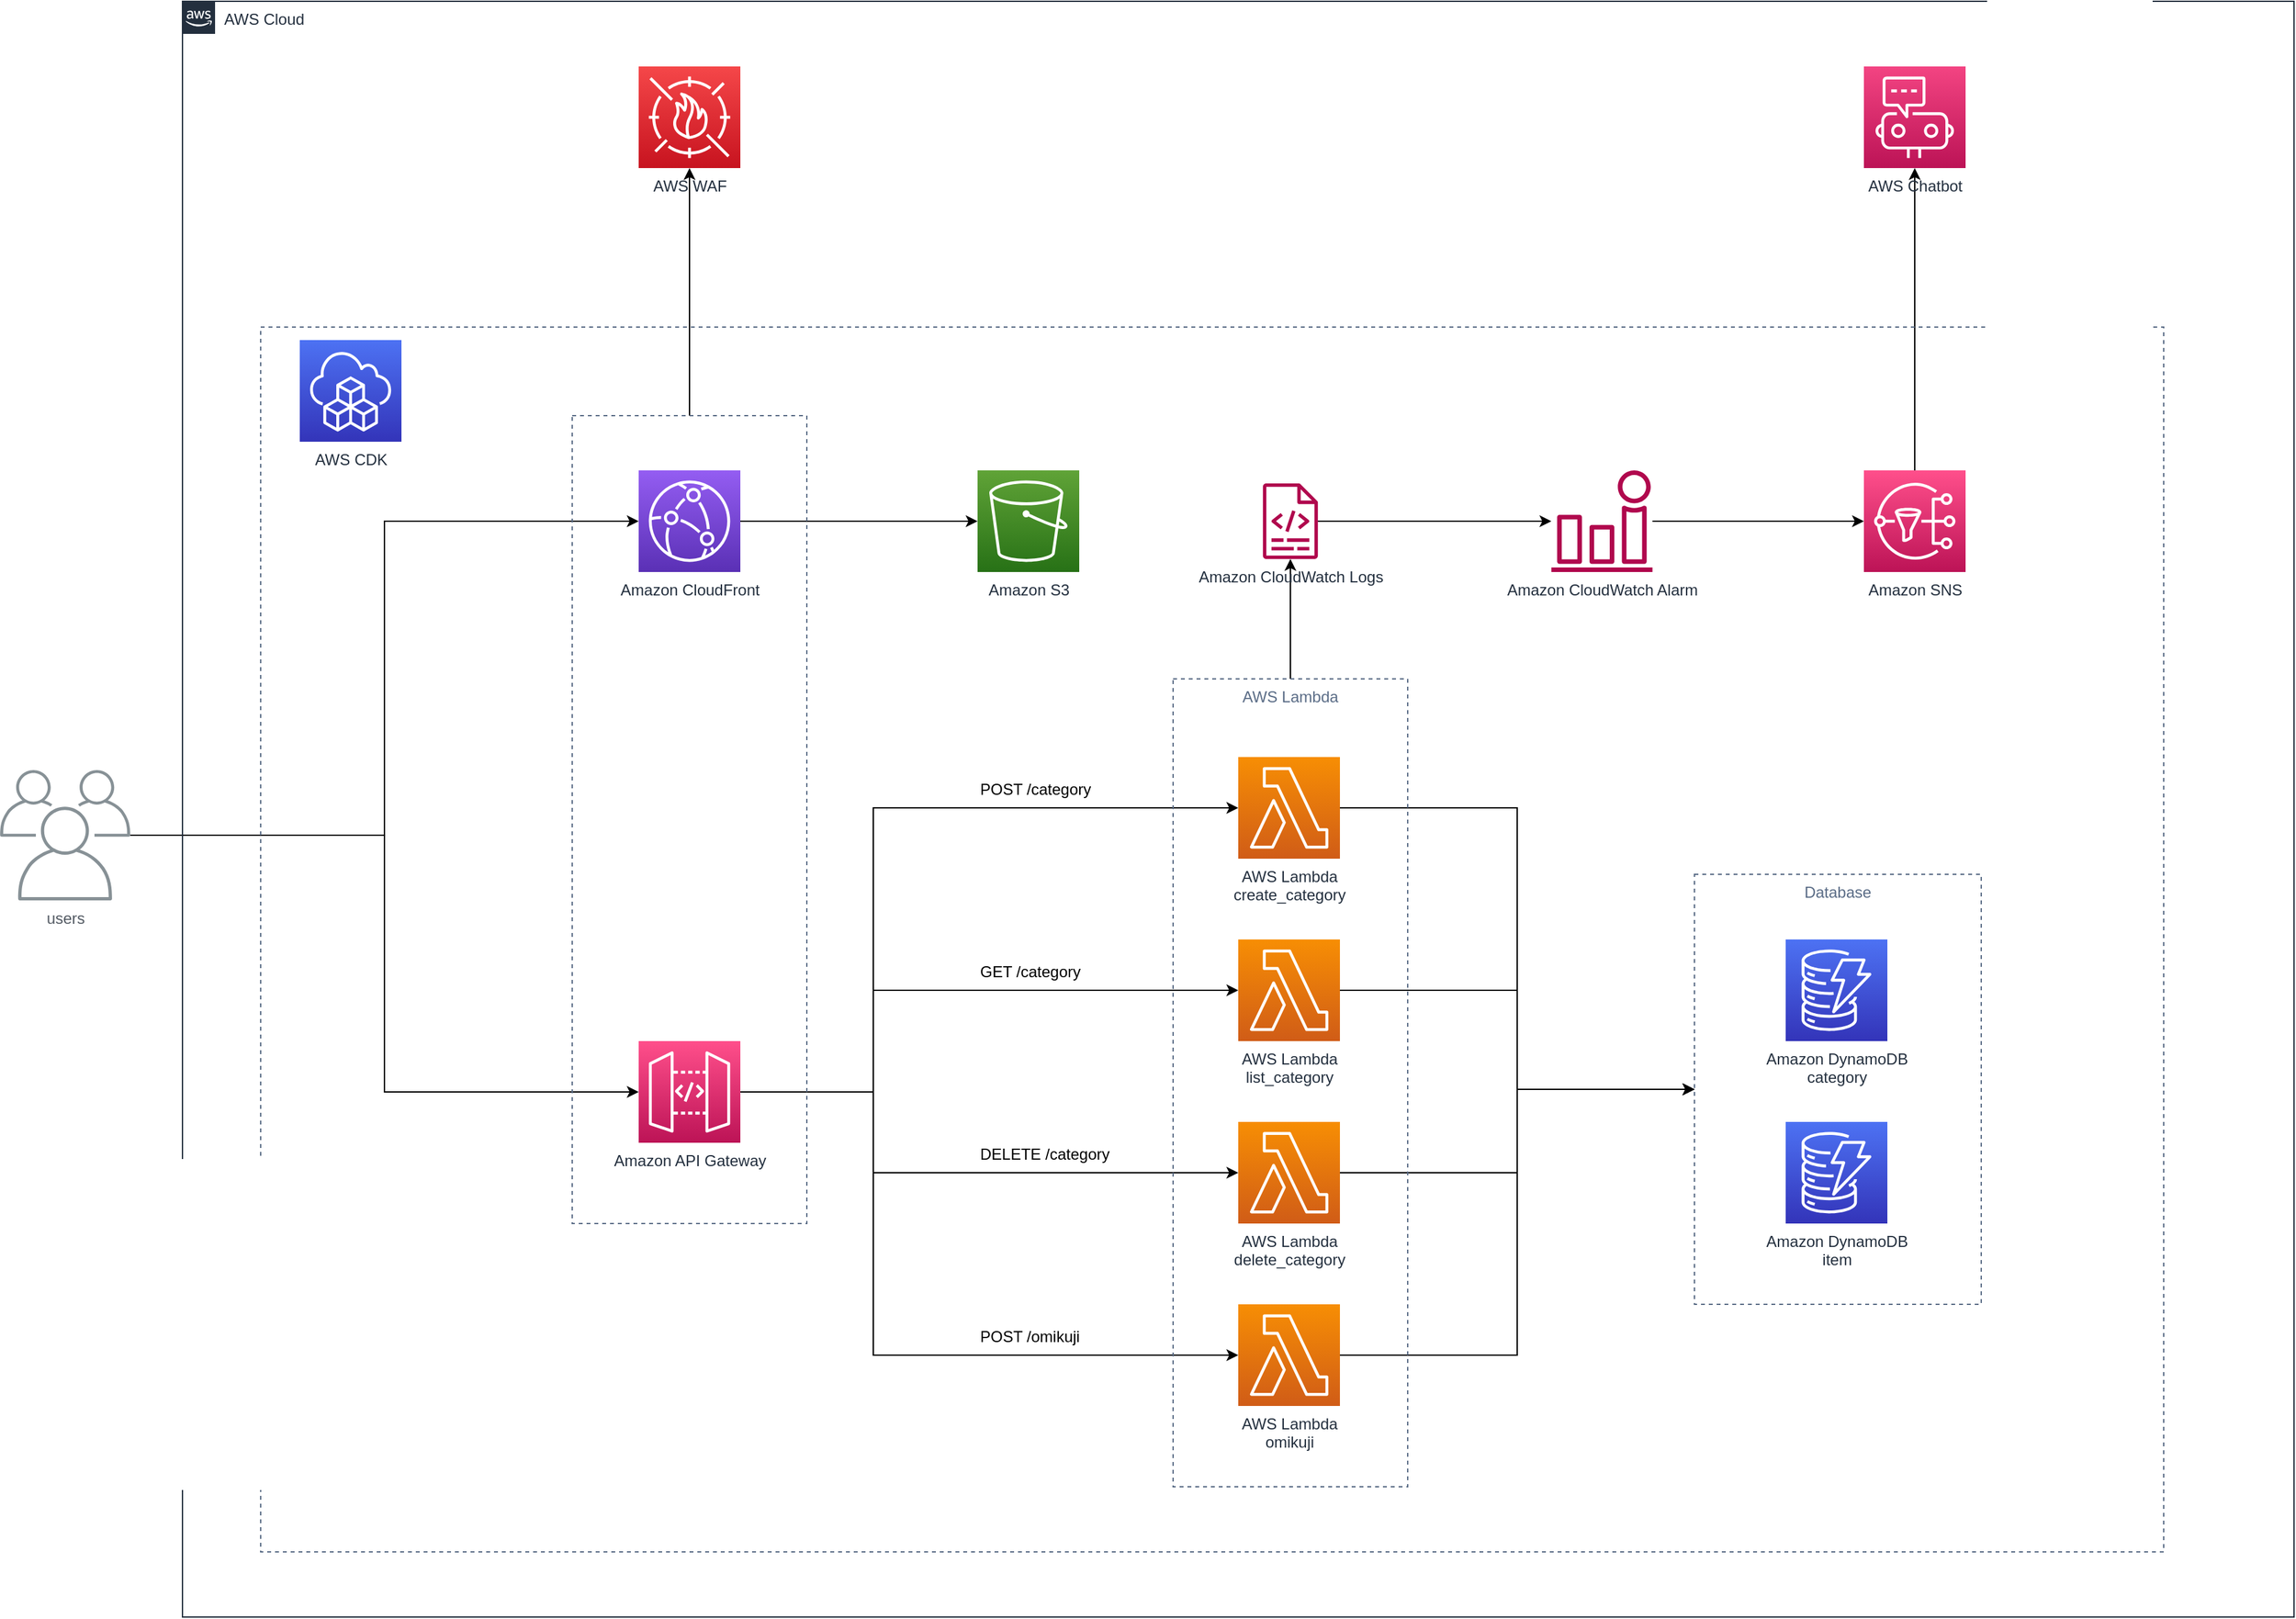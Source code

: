 <mxfile version="21.3.7" type="device">
  <diagram name="ページ1" id="qV2yz1yegHr4Tefr0K1O">
    <mxGraphModel dx="2901" dy="2366" grid="1" gridSize="10" guides="1" tooltips="1" connect="1" arrows="1" fold="1" page="1" pageScale="1" pageWidth="827" pageHeight="1169" math="0" shadow="0">
      <root>
        <mxCell id="0" />
        <mxCell id="1" parent="0" />
        <mxCell id="7jDUgzo4OTwtzhQPI63o-17" style="edgeStyle=orthogonalEdgeStyle;rounded=0;orthogonalLoop=1;jettySize=auto;html=1;entryX=0;entryY=0.5;entryDx=0;entryDy=0;" edge="1" parent="1" source="7jDUgzo4OTwtzhQPI63o-1" target="7jDUgzo4OTwtzhQPI63o-12">
          <mxGeometry relative="1" as="geometry" />
        </mxCell>
        <mxCell id="7jDUgzo4OTwtzhQPI63o-1" value="AWS Lambda&lt;br&gt;omikuji" style="sketch=0;points=[[0,0,0],[0.25,0,0],[0.5,0,0],[0.75,0,0],[1,0,0],[0,1,0],[0.25,1,0],[0.5,1,0],[0.75,1,0],[1,1,0],[0,0.25,0],[0,0.5,0],[0,0.75,0],[1,0.25,0],[1,0.5,0],[1,0.75,0]];outlineConnect=0;fontColor=#232F3E;gradientColor=#F78E04;gradientDirection=north;fillColor=#D05C17;strokeColor=#ffffff;dashed=0;verticalLabelPosition=bottom;verticalAlign=top;align=center;html=1;fontSize=12;fontStyle=0;aspect=fixed;shape=mxgraph.aws4.resourceIcon;resIcon=mxgraph.aws4.lambda;" vertex="1" parent="1">
          <mxGeometry x="930" y="840" width="78" height="78" as="geometry" />
        </mxCell>
        <mxCell id="7jDUgzo4OTwtzhQPI63o-14" style="edgeStyle=orthogonalEdgeStyle;rounded=0;orthogonalLoop=1;jettySize=auto;html=1;entryX=0;entryY=0.5;entryDx=0;entryDy=0;" edge="1" parent="1" source="7jDUgzo4OTwtzhQPI63o-2" target="7jDUgzo4OTwtzhQPI63o-12">
          <mxGeometry relative="1" as="geometry" />
        </mxCell>
        <mxCell id="7jDUgzo4OTwtzhQPI63o-2" value="AWS Lambda&lt;br&gt;list_category" style="sketch=0;points=[[0,0,0],[0.25,0,0],[0.5,0,0],[0.75,0,0],[1,0,0],[0,1,0],[0.25,1,0],[0.5,1,0],[0.75,1,0],[1,1,0],[0,0.25,0],[0,0.5,0],[0,0.75,0],[1,0.25,0],[1,0.5,0],[1,0.75,0]];outlineConnect=0;fontColor=#232F3E;gradientColor=#F78E04;gradientDirection=north;fillColor=#D05C17;strokeColor=#ffffff;dashed=0;verticalLabelPosition=bottom;verticalAlign=top;align=center;html=1;fontSize=12;fontStyle=0;aspect=fixed;shape=mxgraph.aws4.resourceIcon;resIcon=mxgraph.aws4.lambda;" vertex="1" parent="1">
          <mxGeometry x="930" y="560" width="78" height="78" as="geometry" />
        </mxCell>
        <mxCell id="7jDUgzo4OTwtzhQPI63o-13" style="edgeStyle=orthogonalEdgeStyle;rounded=0;orthogonalLoop=1;jettySize=auto;html=1;entryX=0;entryY=0.5;entryDx=0;entryDy=0;" edge="1" parent="1" source="7jDUgzo4OTwtzhQPI63o-3" target="7jDUgzo4OTwtzhQPI63o-12">
          <mxGeometry relative="1" as="geometry" />
        </mxCell>
        <mxCell id="7jDUgzo4OTwtzhQPI63o-3" value="AWS Lambda&lt;br&gt;create_category" style="sketch=0;points=[[0,0,0],[0.25,0,0],[0.5,0,0],[0.75,0,0],[1,0,0],[0,1,0],[0.25,1,0],[0.5,1,0],[0.75,1,0],[1,1,0],[0,0.25,0],[0,0.5,0],[0,0.75,0],[1,0.25,0],[1,0.5,0],[1,0.75,0]];outlineConnect=0;fontColor=#232F3E;gradientColor=#F78E04;gradientDirection=north;fillColor=#D05C17;strokeColor=#ffffff;dashed=0;verticalLabelPosition=bottom;verticalAlign=top;align=center;html=1;fontSize=12;fontStyle=0;aspect=fixed;shape=mxgraph.aws4.resourceIcon;resIcon=mxgraph.aws4.lambda;" vertex="1" parent="1">
          <mxGeometry x="930" y="420" width="78" height="78" as="geometry" />
        </mxCell>
        <mxCell id="7jDUgzo4OTwtzhQPI63o-15" style="edgeStyle=orthogonalEdgeStyle;rounded=0;orthogonalLoop=1;jettySize=auto;html=1;entryX=0;entryY=0.5;entryDx=0;entryDy=0;" edge="1" parent="1" source="7jDUgzo4OTwtzhQPI63o-4" target="7jDUgzo4OTwtzhQPI63o-12">
          <mxGeometry relative="1" as="geometry" />
        </mxCell>
        <mxCell id="7jDUgzo4OTwtzhQPI63o-4" value="AWS Lambda&lt;br&gt;delete_category" style="sketch=0;points=[[0,0,0],[0.25,0,0],[0.5,0,0],[0.75,0,0],[1,0,0],[0,1,0],[0.25,1,0],[0.5,1,0],[0.75,1,0],[1,1,0],[0,0.25,0],[0,0.5,0],[0,0.75,0],[1,0.25,0],[1,0.5,0],[1,0.75,0]];outlineConnect=0;fontColor=#232F3E;gradientColor=#F78E04;gradientDirection=north;fillColor=#D05C17;strokeColor=#ffffff;dashed=0;verticalLabelPosition=bottom;verticalAlign=top;align=center;html=1;fontSize=12;fontStyle=0;aspect=fixed;shape=mxgraph.aws4.resourceIcon;resIcon=mxgraph.aws4.lambda;" vertex="1" parent="1">
          <mxGeometry x="930" y="700" width="78" height="78" as="geometry" />
        </mxCell>
        <mxCell id="7jDUgzo4OTwtzhQPI63o-5" value="Amazon DynamoDB&lt;br&gt;category" style="sketch=0;points=[[0,0,0],[0.25,0,0],[0.5,0,0],[0.75,0,0],[1,0,0],[0,1,0],[0.25,1,0],[0.5,1,0],[0.75,1,0],[1,1,0],[0,0.25,0],[0,0.5,0],[0,0.75,0],[1,0.25,0],[1,0.5,0],[1,0.75,0]];outlineConnect=0;fontColor=#232F3E;gradientColor=#4D72F3;gradientDirection=north;fillColor=#3334B9;strokeColor=#ffffff;dashed=0;verticalLabelPosition=bottom;verticalAlign=top;align=center;html=1;fontSize=12;fontStyle=0;aspect=fixed;shape=mxgraph.aws4.resourceIcon;resIcon=mxgraph.aws4.dynamodb;" vertex="1" parent="1">
          <mxGeometry x="1350" y="560" width="78" height="78" as="geometry" />
        </mxCell>
        <mxCell id="7jDUgzo4OTwtzhQPI63o-6" value="Amazon DynamoDB&lt;br&gt;item" style="sketch=0;points=[[0,0,0],[0.25,0,0],[0.5,0,0],[0.75,0,0],[1,0,0],[0,1,0],[0.25,1,0],[0.5,1,0],[0.75,1,0],[1,1,0],[0,0.25,0],[0,0.5,0],[0,0.75,0],[1,0.25,0],[1,0.5,0],[1,0.75,0]];outlineConnect=0;fontColor=#232F3E;gradientColor=#4D72F3;gradientDirection=north;fillColor=#3334B9;strokeColor=#ffffff;dashed=0;verticalLabelPosition=bottom;verticalAlign=top;align=center;html=1;fontSize=12;fontStyle=0;aspect=fixed;shape=mxgraph.aws4.resourceIcon;resIcon=mxgraph.aws4.dynamodb;" vertex="1" parent="1">
          <mxGeometry x="1350" y="700" width="78" height="78" as="geometry" />
        </mxCell>
        <mxCell id="7jDUgzo4OTwtzhQPI63o-12" value="Database" style="fillColor=none;strokeColor=#5A6C86;dashed=1;verticalAlign=top;fontStyle=0;fontColor=#5A6C86;whiteSpace=wrap;html=1;" vertex="1" parent="1">
          <mxGeometry x="1280" y="510" width="220" height="330" as="geometry" />
        </mxCell>
        <mxCell id="7jDUgzo4OTwtzhQPI63o-19" style="edgeStyle=orthogonalEdgeStyle;rounded=0;orthogonalLoop=1;jettySize=auto;html=1;entryX=0;entryY=0.5;entryDx=0;entryDy=0;entryPerimeter=0;" edge="1" parent="1" source="7jDUgzo4OTwtzhQPI63o-18" target="7jDUgzo4OTwtzhQPI63o-3">
          <mxGeometry relative="1" as="geometry">
            <Array as="points">
              <mxPoint x="650" y="677" />
              <mxPoint x="650" y="459" />
            </Array>
          </mxGeometry>
        </mxCell>
        <mxCell id="7jDUgzo4OTwtzhQPI63o-20" style="edgeStyle=orthogonalEdgeStyle;rounded=0;orthogonalLoop=1;jettySize=auto;html=1;" edge="1" parent="1" source="7jDUgzo4OTwtzhQPI63o-18" target="7jDUgzo4OTwtzhQPI63o-2">
          <mxGeometry relative="1" as="geometry">
            <Array as="points">
              <mxPoint x="650" y="677" />
              <mxPoint x="650" y="599" />
            </Array>
          </mxGeometry>
        </mxCell>
        <mxCell id="7jDUgzo4OTwtzhQPI63o-21" style="edgeStyle=orthogonalEdgeStyle;rounded=0;orthogonalLoop=1;jettySize=auto;html=1;" edge="1" parent="1" source="7jDUgzo4OTwtzhQPI63o-18" target="7jDUgzo4OTwtzhQPI63o-4">
          <mxGeometry relative="1" as="geometry">
            <Array as="points">
              <mxPoint x="650" y="677" />
              <mxPoint x="650" y="739" />
            </Array>
          </mxGeometry>
        </mxCell>
        <mxCell id="7jDUgzo4OTwtzhQPI63o-22" style="edgeStyle=orthogonalEdgeStyle;rounded=0;orthogonalLoop=1;jettySize=auto;html=1;entryX=0;entryY=0.5;entryDx=0;entryDy=0;entryPerimeter=0;" edge="1" parent="1" source="7jDUgzo4OTwtzhQPI63o-18" target="7jDUgzo4OTwtzhQPI63o-1">
          <mxGeometry relative="1" as="geometry">
            <Array as="points">
              <mxPoint x="650" y="677" />
              <mxPoint x="650" y="879" />
            </Array>
          </mxGeometry>
        </mxCell>
        <mxCell id="7jDUgzo4OTwtzhQPI63o-18" value="Amazon API Gateway" style="sketch=0;points=[[0,0,0],[0.25,0,0],[0.5,0,0],[0.75,0,0],[1,0,0],[0,1,0],[0.25,1,0],[0.5,1,0],[0.75,1,0],[1,1,0],[0,0.25,0],[0,0.5,0],[0,0.75,0],[1,0.25,0],[1,0.5,0],[1,0.75,0]];outlineConnect=0;fontColor=#232F3E;gradientColor=#FF4F8B;gradientDirection=north;fillColor=#BC1356;strokeColor=#ffffff;dashed=0;verticalLabelPosition=bottom;verticalAlign=top;align=center;html=1;fontSize=12;fontStyle=0;aspect=fixed;shape=mxgraph.aws4.resourceIcon;resIcon=mxgraph.aws4.api_gateway;" vertex="1" parent="1">
          <mxGeometry x="470" y="638" width="78" height="78" as="geometry" />
        </mxCell>
        <mxCell id="7jDUgzo4OTwtzhQPI63o-23" value="POST /category" style="text;html=1;align=left;verticalAlign=middle;resizable=0;points=[];autosize=1;strokeColor=none;fillColor=none;" vertex="1" parent="1">
          <mxGeometry x="730" y="430" width="110" height="30" as="geometry" />
        </mxCell>
        <mxCell id="7jDUgzo4OTwtzhQPI63o-24" value="GET /category" style="text;html=1;align=left;verticalAlign=middle;resizable=0;points=[];autosize=1;strokeColor=none;fillColor=none;" vertex="1" parent="1">
          <mxGeometry x="730" y="570" width="100" height="30" as="geometry" />
        </mxCell>
        <mxCell id="7jDUgzo4OTwtzhQPI63o-25" value="DELETE /category" style="text;html=1;align=left;verticalAlign=middle;resizable=0;points=[];autosize=1;strokeColor=none;fillColor=none;" vertex="1" parent="1">
          <mxGeometry x="730" y="710" width="120" height="30" as="geometry" />
        </mxCell>
        <mxCell id="7jDUgzo4OTwtzhQPI63o-26" value="POST /omikuji" style="text;html=1;align=left;verticalAlign=middle;resizable=0;points=[];autosize=1;strokeColor=none;fillColor=none;" vertex="1" parent="1">
          <mxGeometry x="730" y="850" width="100" height="30" as="geometry" />
        </mxCell>
        <mxCell id="7jDUgzo4OTwtzhQPI63o-29" style="edgeStyle=orthogonalEdgeStyle;rounded=0;orthogonalLoop=1;jettySize=auto;html=1;" edge="1" parent="1" source="7jDUgzo4OTwtzhQPI63o-27" target="7jDUgzo4OTwtzhQPI63o-28">
          <mxGeometry relative="1" as="geometry" />
        </mxCell>
        <mxCell id="7jDUgzo4OTwtzhQPI63o-27" value="Amazon CloudFront" style="sketch=0;points=[[0,0,0],[0.25,0,0],[0.5,0,0],[0.75,0,0],[1,0,0],[0,1,0],[0.25,1,0],[0.5,1,0],[0.75,1,0],[1,1,0],[0,0.25,0],[0,0.5,0],[0,0.75,0],[1,0.25,0],[1,0.5,0],[1,0.75,0]];outlineConnect=0;fontColor=#232F3E;gradientColor=#945DF2;gradientDirection=north;fillColor=#5A30B5;strokeColor=#ffffff;dashed=0;verticalLabelPosition=bottom;verticalAlign=top;align=center;html=1;fontSize=12;fontStyle=0;aspect=fixed;shape=mxgraph.aws4.resourceIcon;resIcon=mxgraph.aws4.cloudfront;" vertex="1" parent="1">
          <mxGeometry x="470" y="200" width="78" height="78" as="geometry" />
        </mxCell>
        <mxCell id="7jDUgzo4OTwtzhQPI63o-28" value="Amazon S3" style="sketch=0;points=[[0,0,0],[0.25,0,0],[0.5,0,0],[0.75,0,0],[1,0,0],[0,1,0],[0.25,1,0],[0.5,1,0],[0.75,1,0],[1,1,0],[0,0.25,0],[0,0.5,0],[0,0.75,0],[1,0.25,0],[1,0.5,0],[1,0.75,0]];outlineConnect=0;fontColor=#232F3E;gradientColor=#60A337;gradientDirection=north;fillColor=#277116;strokeColor=#ffffff;dashed=0;verticalLabelPosition=bottom;verticalAlign=top;align=center;html=1;fontSize=12;fontStyle=0;aspect=fixed;shape=mxgraph.aws4.resourceIcon;resIcon=mxgraph.aws4.s3;" vertex="1" parent="1">
          <mxGeometry x="730" y="200" width="78" height="78" as="geometry" />
        </mxCell>
        <mxCell id="7jDUgzo4OTwtzhQPI63o-30" value="AWS WAF" style="sketch=0;points=[[0,0,0],[0.25,0,0],[0.5,0,0],[0.75,0,0],[1,0,0],[0,1,0],[0.25,1,0],[0.5,1,0],[0.75,1,0],[1,1,0],[0,0.25,0],[0,0.5,0],[0,0.75,0],[1,0.25,0],[1,0.5,0],[1,0.75,0]];outlineConnect=0;fontColor=#232F3E;gradientColor=#F54749;gradientDirection=north;fillColor=#C7131F;strokeColor=#ffffff;dashed=0;verticalLabelPosition=bottom;verticalAlign=top;align=center;html=1;fontSize=12;fontStyle=0;aspect=fixed;shape=mxgraph.aws4.resourceIcon;resIcon=mxgraph.aws4.waf;" vertex="1" parent="1">
          <mxGeometry x="470" y="-110" width="78" height="78" as="geometry" />
        </mxCell>
        <mxCell id="7jDUgzo4OTwtzhQPI63o-36" style="edgeStyle=orthogonalEdgeStyle;rounded=0;orthogonalLoop=1;jettySize=auto;html=1;entryX=0;entryY=0.5;entryDx=0;entryDy=0;entryPerimeter=0;" edge="1" parent="1" source="7jDUgzo4OTwtzhQPI63o-35" target="7jDUgzo4OTwtzhQPI63o-27">
          <mxGeometry relative="1" as="geometry" />
        </mxCell>
        <mxCell id="7jDUgzo4OTwtzhQPI63o-37" style="edgeStyle=orthogonalEdgeStyle;rounded=0;orthogonalLoop=1;jettySize=auto;html=1;entryX=0;entryY=0.5;entryDx=0;entryDy=0;entryPerimeter=0;" edge="1" parent="1" source="7jDUgzo4OTwtzhQPI63o-35" target="7jDUgzo4OTwtzhQPI63o-18">
          <mxGeometry relative="1" as="geometry" />
        </mxCell>
        <mxCell id="7jDUgzo4OTwtzhQPI63o-35" value="users" style="sketch=0;outlineConnect=0;gradientColor=none;fontColor=#545B64;strokeColor=none;fillColor=#879196;dashed=0;verticalLabelPosition=bottom;verticalAlign=top;align=center;html=1;fontSize=12;fontStyle=0;aspect=fixed;shape=mxgraph.aws4.illustration_users;pointerEvents=1" vertex="1" parent="1">
          <mxGeometry x="-20" y="430" width="100" height="100" as="geometry" />
        </mxCell>
        <mxCell id="7jDUgzo4OTwtzhQPI63o-40" style="edgeStyle=orthogonalEdgeStyle;rounded=0;orthogonalLoop=1;jettySize=auto;html=1;" edge="1" parent="1" source="7jDUgzo4OTwtzhQPI63o-38" target="7jDUgzo4OTwtzhQPI63o-39">
          <mxGeometry relative="1" as="geometry" />
        </mxCell>
        <mxCell id="7jDUgzo4OTwtzhQPI63o-38" value="AWS Lambda" style="fillColor=none;strokeColor=#5A6C86;dashed=1;verticalAlign=top;fontStyle=0;fontColor=#5A6C86;whiteSpace=wrap;html=1;" vertex="1" parent="1">
          <mxGeometry x="880" y="360" width="180" height="620" as="geometry" />
        </mxCell>
        <mxCell id="7jDUgzo4OTwtzhQPI63o-42" style="edgeStyle=orthogonalEdgeStyle;rounded=0;orthogonalLoop=1;jettySize=auto;html=1;" edge="1" parent="1" source="7jDUgzo4OTwtzhQPI63o-39" target="7jDUgzo4OTwtzhQPI63o-44">
          <mxGeometry relative="1" as="geometry">
            <mxPoint x="1170" y="239" as="targetPoint" />
          </mxGeometry>
        </mxCell>
        <mxCell id="7jDUgzo4OTwtzhQPI63o-39" value="Amazon CloudWatch Logs" style="sketch=0;outlineConnect=0;fontColor=#232F3E;gradientColor=none;fillColor=#B0084D;strokeColor=none;dashed=0;verticalLabelPosition=bottom;verticalAlign=top;align=center;html=1;fontSize=12;fontStyle=0;aspect=fixed;pointerEvents=1;shape=mxgraph.aws4.logs;" vertex="1" parent="1">
          <mxGeometry x="931" y="210" width="78" height="58" as="geometry" />
        </mxCell>
        <mxCell id="7jDUgzo4OTwtzhQPI63o-43" value="AWS CDK" style="sketch=0;points=[[0,0,0],[0.25,0,0],[0.5,0,0],[0.75,0,0],[1,0,0],[0,1,0],[0.25,1,0],[0.5,1,0],[0.75,1,0],[1,1,0],[0,0.25,0],[0,0.5,0],[0,0.75,0],[1,0.25,0],[1,0.5,0],[1,0.75,0]];outlineConnect=0;fontColor=#232F3E;gradientColor=#4D72F3;gradientDirection=north;fillColor=#3334B9;strokeColor=#ffffff;dashed=0;verticalLabelPosition=bottom;verticalAlign=top;align=center;html=1;fontSize=12;fontStyle=0;aspect=fixed;shape=mxgraph.aws4.resourceIcon;resIcon=mxgraph.aws4.cloud_development_kit;" vertex="1" parent="1">
          <mxGeometry x="210" y="100" width="78" height="78" as="geometry" />
        </mxCell>
        <mxCell id="7jDUgzo4OTwtzhQPI63o-50" style="edgeStyle=orthogonalEdgeStyle;rounded=0;orthogonalLoop=1;jettySize=auto;html=1;" edge="1" parent="1" source="7jDUgzo4OTwtzhQPI63o-44" target="7jDUgzo4OTwtzhQPI63o-49">
          <mxGeometry relative="1" as="geometry" />
        </mxCell>
        <mxCell id="7jDUgzo4OTwtzhQPI63o-44" value="Amazon CloudWatch Alarm" style="sketch=0;outlineConnect=0;fontColor=#232F3E;gradientColor=none;fillColor=#B0084D;strokeColor=none;dashed=0;verticalLabelPosition=bottom;verticalAlign=top;align=center;html=1;fontSize=12;fontStyle=0;aspect=fixed;pointerEvents=1;shape=mxgraph.aws4.alarm;" vertex="1" parent="1">
          <mxGeometry x="1170" y="200" width="78" height="78" as="geometry" />
        </mxCell>
        <mxCell id="7jDUgzo4OTwtzhQPI63o-48" style="edgeStyle=orthogonalEdgeStyle;rounded=0;orthogonalLoop=1;jettySize=auto;html=1;" edge="1" parent="1" source="7jDUgzo4OTwtzhQPI63o-47" target="7jDUgzo4OTwtzhQPI63o-30">
          <mxGeometry relative="1" as="geometry" />
        </mxCell>
        <mxCell id="7jDUgzo4OTwtzhQPI63o-47" value="" style="fillColor=none;strokeColor=#5A6C86;dashed=1;verticalAlign=top;fontStyle=0;fontColor=#5A6C86;whiteSpace=wrap;html=1;" vertex="1" parent="1">
          <mxGeometry x="419" y="158" width="180" height="620" as="geometry" />
        </mxCell>
        <mxCell id="7jDUgzo4OTwtzhQPI63o-52" style="edgeStyle=orthogonalEdgeStyle;rounded=0;orthogonalLoop=1;jettySize=auto;html=1;" edge="1" parent="1" source="7jDUgzo4OTwtzhQPI63o-49" target="7jDUgzo4OTwtzhQPI63o-51">
          <mxGeometry relative="1" as="geometry" />
        </mxCell>
        <mxCell id="7jDUgzo4OTwtzhQPI63o-49" value="Amazon SNS" style="sketch=0;points=[[0,0,0],[0.25,0,0],[0.5,0,0],[0.75,0,0],[1,0,0],[0,1,0],[0.25,1,0],[0.5,1,0],[0.75,1,0],[1,1,0],[0,0.25,0],[0,0.5,0],[0,0.75,0],[1,0.25,0],[1,0.5,0],[1,0.75,0]];outlineConnect=0;fontColor=#232F3E;gradientColor=#FF4F8B;gradientDirection=north;fillColor=#BC1356;strokeColor=#ffffff;dashed=0;verticalLabelPosition=bottom;verticalAlign=top;align=center;html=1;fontSize=12;fontStyle=0;aspect=fixed;shape=mxgraph.aws4.resourceIcon;resIcon=mxgraph.aws4.sns;" vertex="1" parent="1">
          <mxGeometry x="1410" y="200" width="78" height="78" as="geometry" />
        </mxCell>
        <mxCell id="7jDUgzo4OTwtzhQPI63o-51" value="AWS Chatbot" style="sketch=0;points=[[0,0,0],[0.25,0,0],[0.5,0,0],[0.75,0,0],[1,0,0],[0,1,0],[0.25,1,0],[0.5,1,0],[0.75,1,0],[1,1,0],[0,0.25,0],[0,0.5,0],[0,0.75,0],[1,0.25,0],[1,0.5,0],[1,0.75,0]];points=[[0,0,0],[0.25,0,0],[0.5,0,0],[0.75,0,0],[1,0,0],[0,1,0],[0.25,1,0],[0.5,1,0],[0.75,1,0],[1,1,0],[0,0.25,0],[0,0.5,0],[0,0.75,0],[1,0.25,0],[1,0.5,0],[1,0.75,0]];outlineConnect=0;fontColor=#232F3E;gradientColor=#F34482;gradientDirection=north;fillColor=#BC1356;strokeColor=#ffffff;dashed=0;verticalLabelPosition=bottom;verticalAlign=top;align=center;html=1;fontSize=12;fontStyle=0;aspect=fixed;shape=mxgraph.aws4.resourceIcon;resIcon=mxgraph.aws4.chatbot;" vertex="1" parent="1">
          <mxGeometry x="1410" y="-110" width="78" height="78" as="geometry" />
        </mxCell>
        <mxCell id="7jDUgzo4OTwtzhQPI63o-53" value="" style="fillColor=none;strokeColor=#5A6C86;dashed=1;verticalAlign=top;fontStyle=0;fontColor=#5A6C86;whiteSpace=wrap;html=1;" vertex="1" parent="1">
          <mxGeometry x="180" y="90" width="1460" height="940" as="geometry" />
        </mxCell>
        <mxCell id="7jDUgzo4OTwtzhQPI63o-54" value="AWS Cloud" style="points=[[0,0],[0.25,0],[0.5,0],[0.75,0],[1,0],[1,0.25],[1,0.5],[1,0.75],[1,1],[0.75,1],[0.5,1],[0.25,1],[0,1],[0,0.75],[0,0.5],[0,0.25]];outlineConnect=0;gradientColor=none;html=1;whiteSpace=wrap;fontSize=12;fontStyle=0;container=1;pointerEvents=0;collapsible=0;recursiveResize=0;shape=mxgraph.aws4.group;grIcon=mxgraph.aws4.group_aws_cloud_alt;strokeColor=#232F3E;fillColor=none;verticalAlign=top;align=left;spacingLeft=30;fontColor=#232F3E;dashed=0;" vertex="1" parent="1">
          <mxGeometry x="120" y="-160" width="1620" height="1240" as="geometry" />
        </mxCell>
      </root>
    </mxGraphModel>
  </diagram>
</mxfile>
